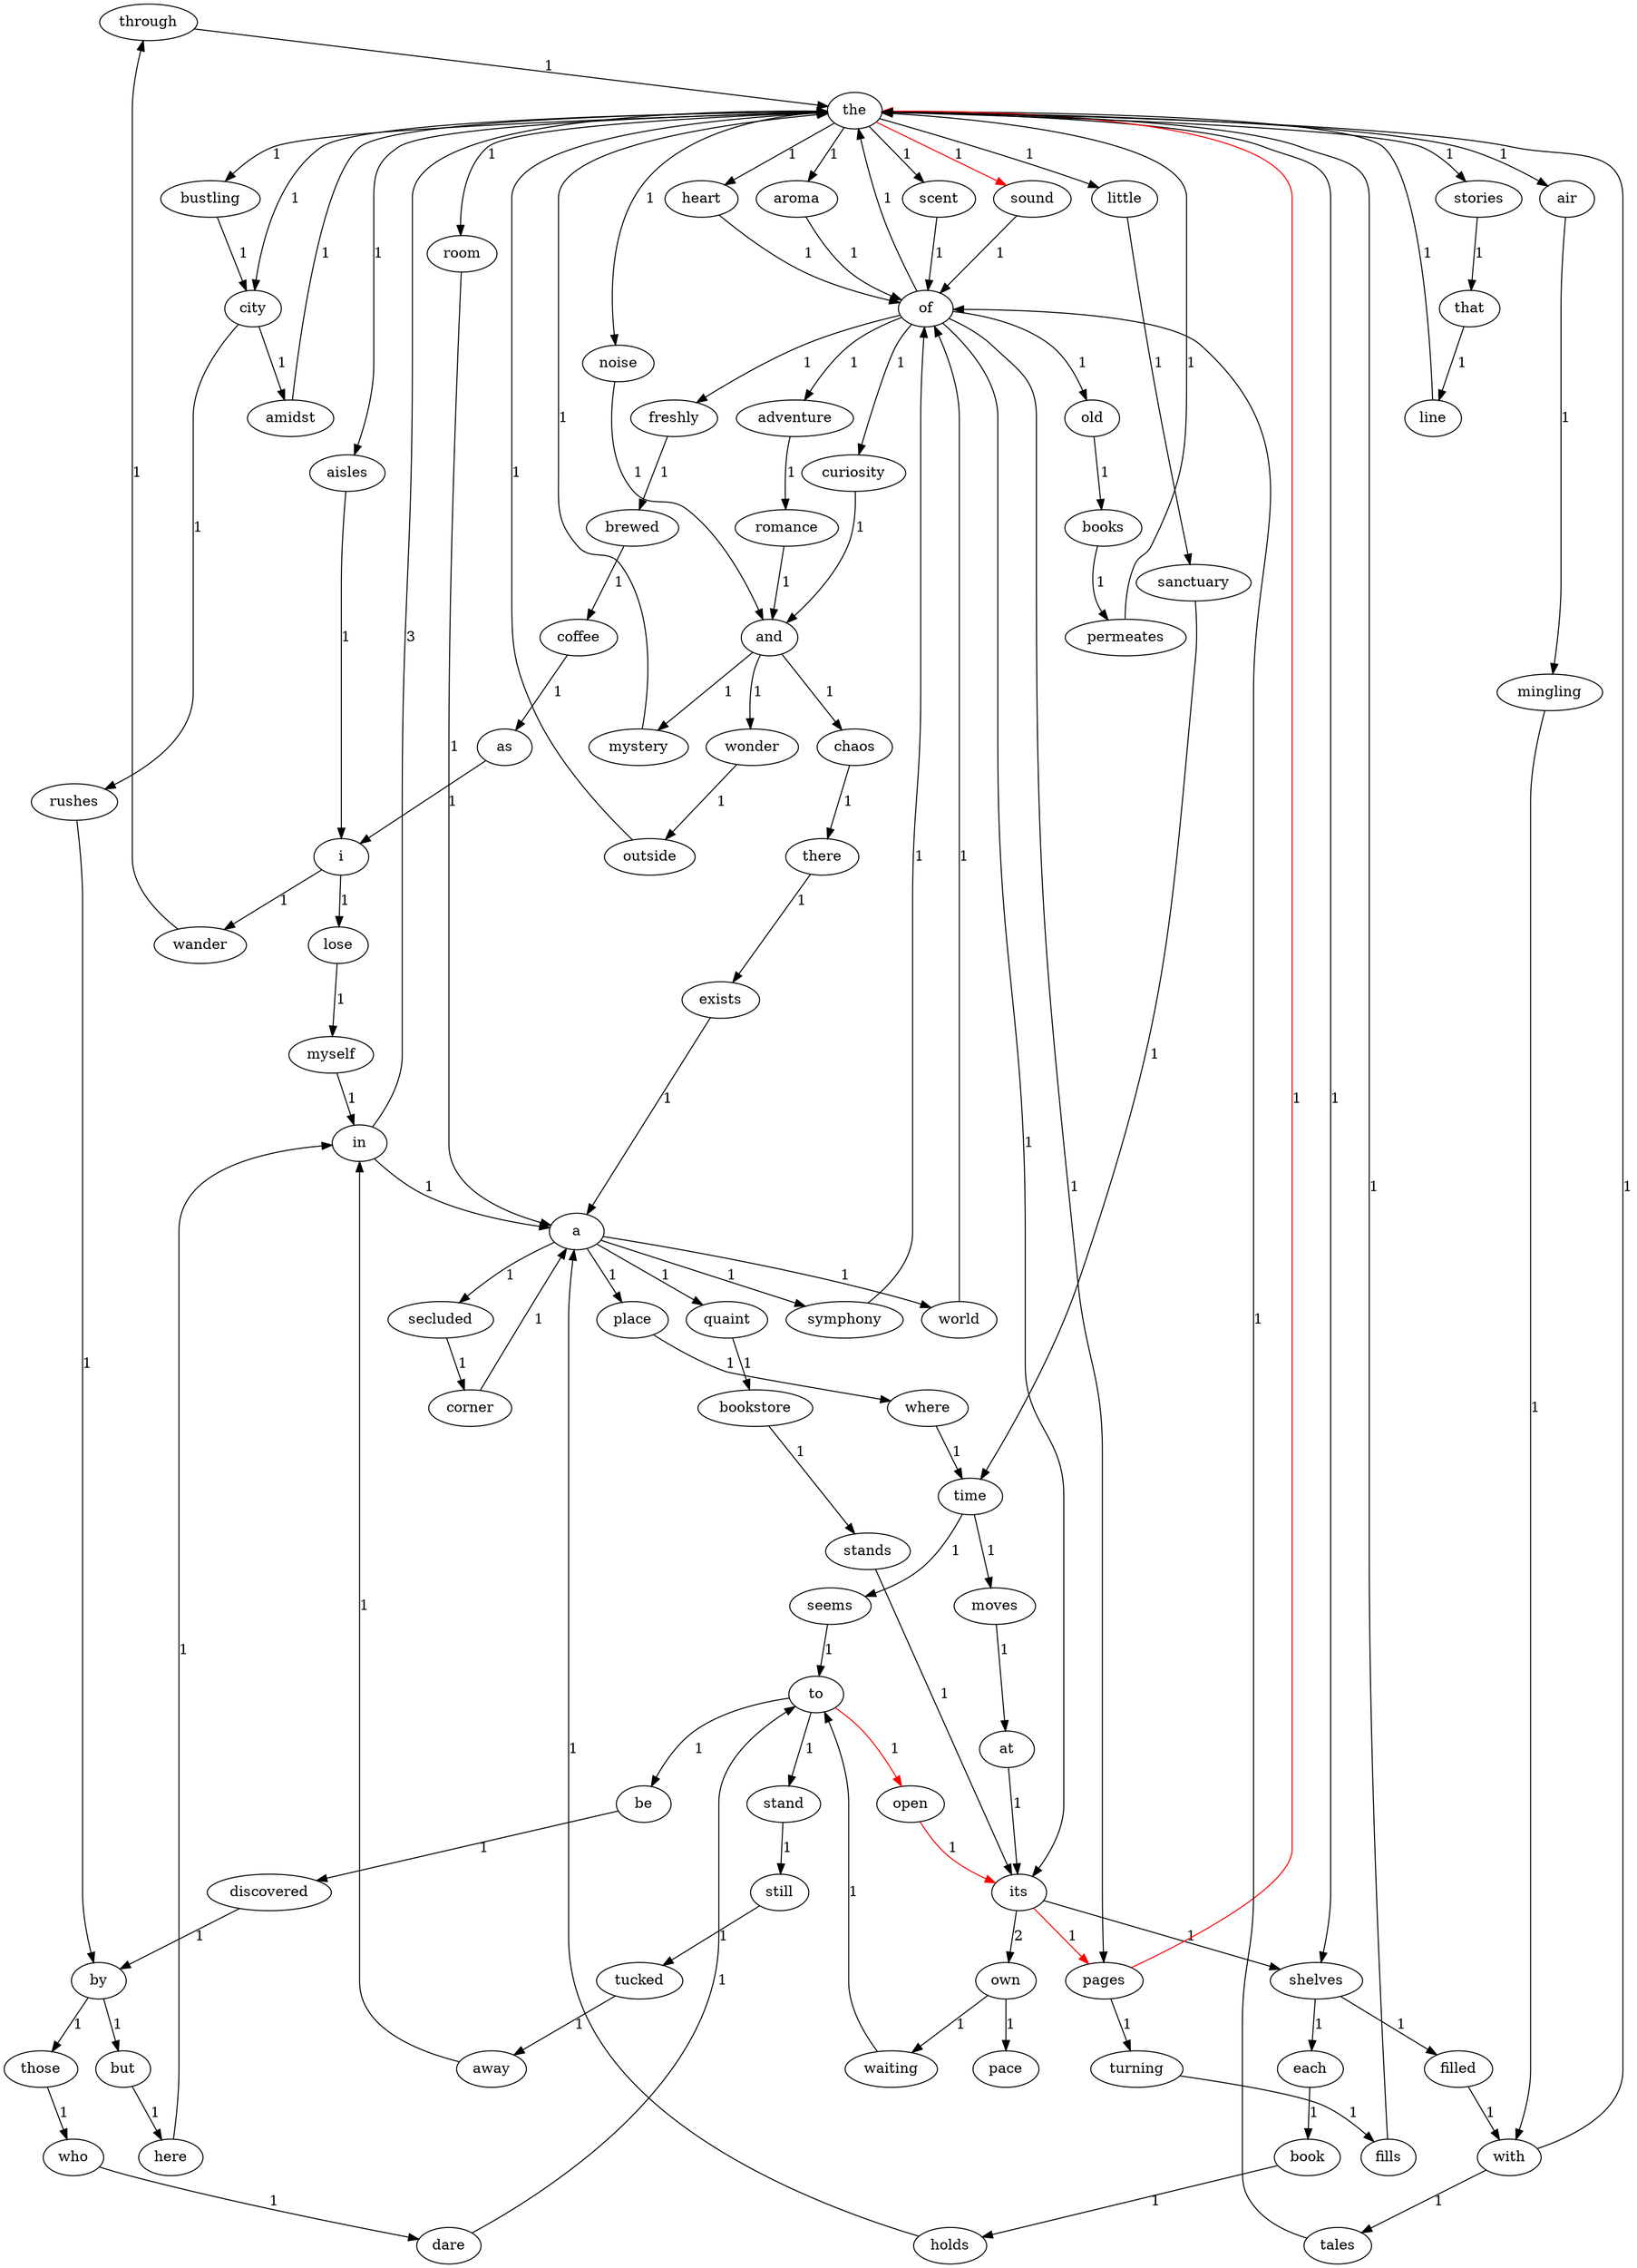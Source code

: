 digraph MyGraph {
    "through" -> "the" [label="1", color="black"];
    "but" -> "here" [label="1", color="black"];
    "romance" -> "and" [label="1", color="black"];
    "own" -> "waiting" [label="1", color="black"];
    "own" -> "pace" [label="1", color="black"];
    "sound" -> "of" [label="1", color="black"];
    "stands" -> "its" [label="1", color="black"];
    "brewed" -> "coffee" [label="1", color="black"];
    "that" -> "line" [label="1", color="black"];
    "pages" -> "the" [label="1", color="red"];
    "pages" -> "turning" [label="1", color="black"];
    "corner" -> "a" [label="1", color="black"];
    "scent" -> "of" [label="1", color="black"];
    "tucked" -> "away" [label="1", color="black"];
    "tales" -> "of" [label="1", color="black"];
    "permeates" -> "the" [label="1", color="black"];
    "those" -> "who" [label="1", color="black"];
    "fills" -> "the" [label="1", color="black"];
    "still" -> "tucked" [label="1", color="black"];
    "sanctuary" -> "time" [label="1", color="black"];
    "chaos" -> "there" [label="1", color="black"];
    "curiosity" -> "and" [label="1", color="black"];
    "in" -> "the" [label="3", color="black"];
    "in" -> "a" [label="1", color="black"];
    "old" -> "books" [label="1", color="black"];
    "lose" -> "myself" [label="1", color="black"];
    "myself" -> "in" [label="1", color="black"];
    "its" -> "pages" [label="1", color="red"];
    "its" -> "own" [label="2", color="black"];
    "its" -> "shelves" [label="1", color="black"];
    "rushes" -> "by" [label="1", color="black"];
    "mingling" -> "with" [label="1", color="black"];
    "heart" -> "of" [label="1", color="black"];
    "each" -> "book" [label="1", color="black"];
    "adventure" -> "romance" [label="1", color="black"];
    "freshly" -> "brewed" [label="1", color="black"];
    "as" -> "i" [label="1", color="black"];
    "mystery" -> "the" [label="1", color="black"];
    "books" -> "permeates" [label="1", color="black"];
    "at" -> "its" [label="1", color="black"];
    "wander" -> "through" [label="1", color="black"];
    "turning" -> "fills" [label="1", color="black"];
    "outside" -> "the" [label="1", color="black"];
    "seems" -> "to" [label="1", color="black"];
    "secluded" -> "corner" [label="1", color="black"];
    "who" -> "dare" [label="1", color="black"];
    "little" -> "sanctuary" [label="1", color="black"];
    "here" -> "in" [label="1", color="black"];
    "discovered" -> "by" [label="1", color="black"];
    "away" -> "in" [label="1", color="black"];
    "be" -> "discovered" [label="1", color="black"];
    "waiting" -> "to" [label="1", color="black"];
    "city" -> "rushes" [label="1", color="black"];
    "city" -> "amidst" [label="1", color="black"];
    "line" -> "the" [label="1", color="black"];
    "book" -> "holds" [label="1", color="black"];
    "air" -> "mingling" [label="1", color="black"];
    "shelves" -> "filled" [label="1", color="black"];
    "shelves" -> "each" [label="1", color="black"];
    "symphony" -> "of" [label="1", color="black"];
    "bookstore" -> "stands" [label="1", color="black"];
    "world" -> "of" [label="1", color="black"];
    "bustling" -> "city" [label="1", color="black"];
    "and" -> "chaos" [label="1", color="black"];
    "and" -> "mystery" [label="1", color="black"];
    "and" -> "wonder" [label="1", color="black"];
    "of" -> "the" [label="1", color="black"];
    "of" -> "adventure" [label="1", color="black"];
    "of" -> "freshly" [label="1", color="black"];
    "of" -> "pages" [label="1", color="black"];
    "of" -> "curiosity" [label="1", color="black"];
    "of" -> "old" [label="1", color="black"];
    "of" -> "its" [label="1", color="black"];
    "by" -> "but" [label="1", color="black"];
    "by" -> "those" [label="1", color="black"];
    "noise" -> "and" [label="1", color="black"];
    "where" -> "time" [label="1", color="black"];
    "place" -> "where" [label="1", color="black"];
    "wonder" -> "outside" [label="1", color="black"];
    "stand" -> "still" [label="1", color="black"];
    "dare" -> "to" [label="1", color="black"];
    "amidst" -> "the" [label="1", color="black"];
    "quaint" -> "bookstore" [label="1", color="black"];
    "a" -> "quaint" [label="1", color="black"];
    "a" -> "world" [label="1", color="black"];
    "a" -> "place" [label="1", color="black"];
    "a" -> "secluded" [label="1", color="black"];
    "a" -> "symphony" [label="1", color="black"];
    "stories" -> "that" [label="1", color="black"];
    "i" -> "wander" [label="1", color="black"];
    "i" -> "lose" [label="1", color="black"];
    "filled" -> "with" [label="1", color="black"];
    "aisles" -> "i" [label="1", color="black"];
    "room" -> "a" [label="1", color="black"];
    "the" -> "stories" [label="1", color="black"];
    "the" -> "city" [label="1", color="black"];
    "the" -> "sound" [label="1", color="red"];
    "the" -> "air" [label="1", color="black"];
    "the" -> "aisles" [label="1", color="black"];
    "the" -> "heart" [label="1", color="black"];
    "the" -> "shelves" [label="1", color="black"];
    "the" -> "room" [label="1", color="black"];
    "the" -> "bustling" [label="1", color="black"];
    "the" -> "noise" [label="1", color="black"];
    "the" -> "scent" [label="1", color="black"];
    "the" -> "aroma" [label="1", color="black"];
    "the" -> "little" [label="1", color="black"];
    "with" -> "the" [label="1", color="black"];
    "with" -> "tales" [label="1", color="black"];
    "moves" -> "at" [label="1", color="black"];
    "there" -> "exists" [label="1", color="black"];
    "coffee" -> "as" [label="1", color="black"];
    "exists" -> "a" [label="1", color="black"];
    "holds" -> "a" [label="1", color="black"];
    "time" -> "moves" [label="1", color="black"];
    "time" -> "seems" [label="1", color="black"];
    "to" -> "be" [label="1", color="black"];
    "to" -> "stand" [label="1", color="black"];
    "to" -> "open" [label="1", color="red"];
    "aroma" -> "of" [label="1", color="black"];
    "open" -> "its" [label="1", color="red"];
}